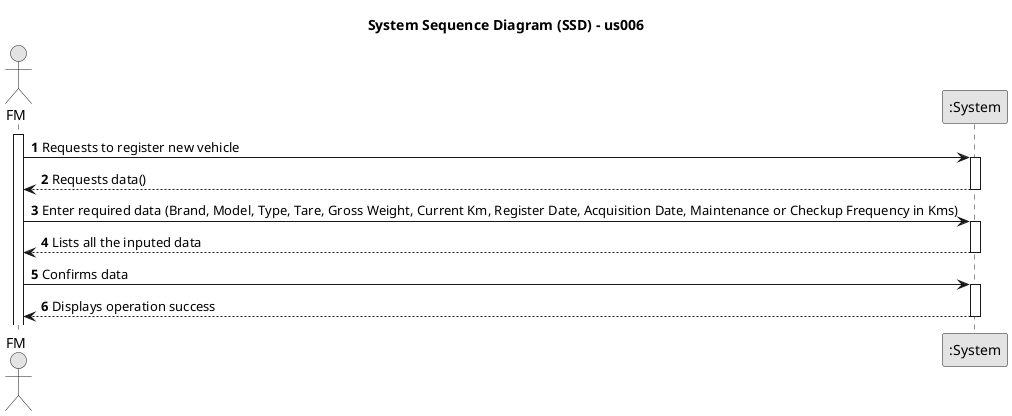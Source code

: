 @startuml
skinparam monochrome true
skinparam packageStyle rectangle
skinparam shadowing false

title System Sequence Diagram (SSD) - us006

autonumber

actor "FM" as Admin
participant ":System" as System

activate Admin

    Admin -> System : Requests to register new vehicle
    activate System

        System --> Admin : Requests data()
    deactivate System

    Admin -> System : Enter required data (Brand, Model, Type, Tare, Gross Weight, Current Km, Register Date, Acquisition Date, Maintenance or Checkup Frequency in Kms)
    activate System

    System --> Admin : Lists all the inputed data
        deactivate System

    Admin -> System : Confirms data
        activate System

        System --> Admin : Displays operation success
    deactivate System
@enduml